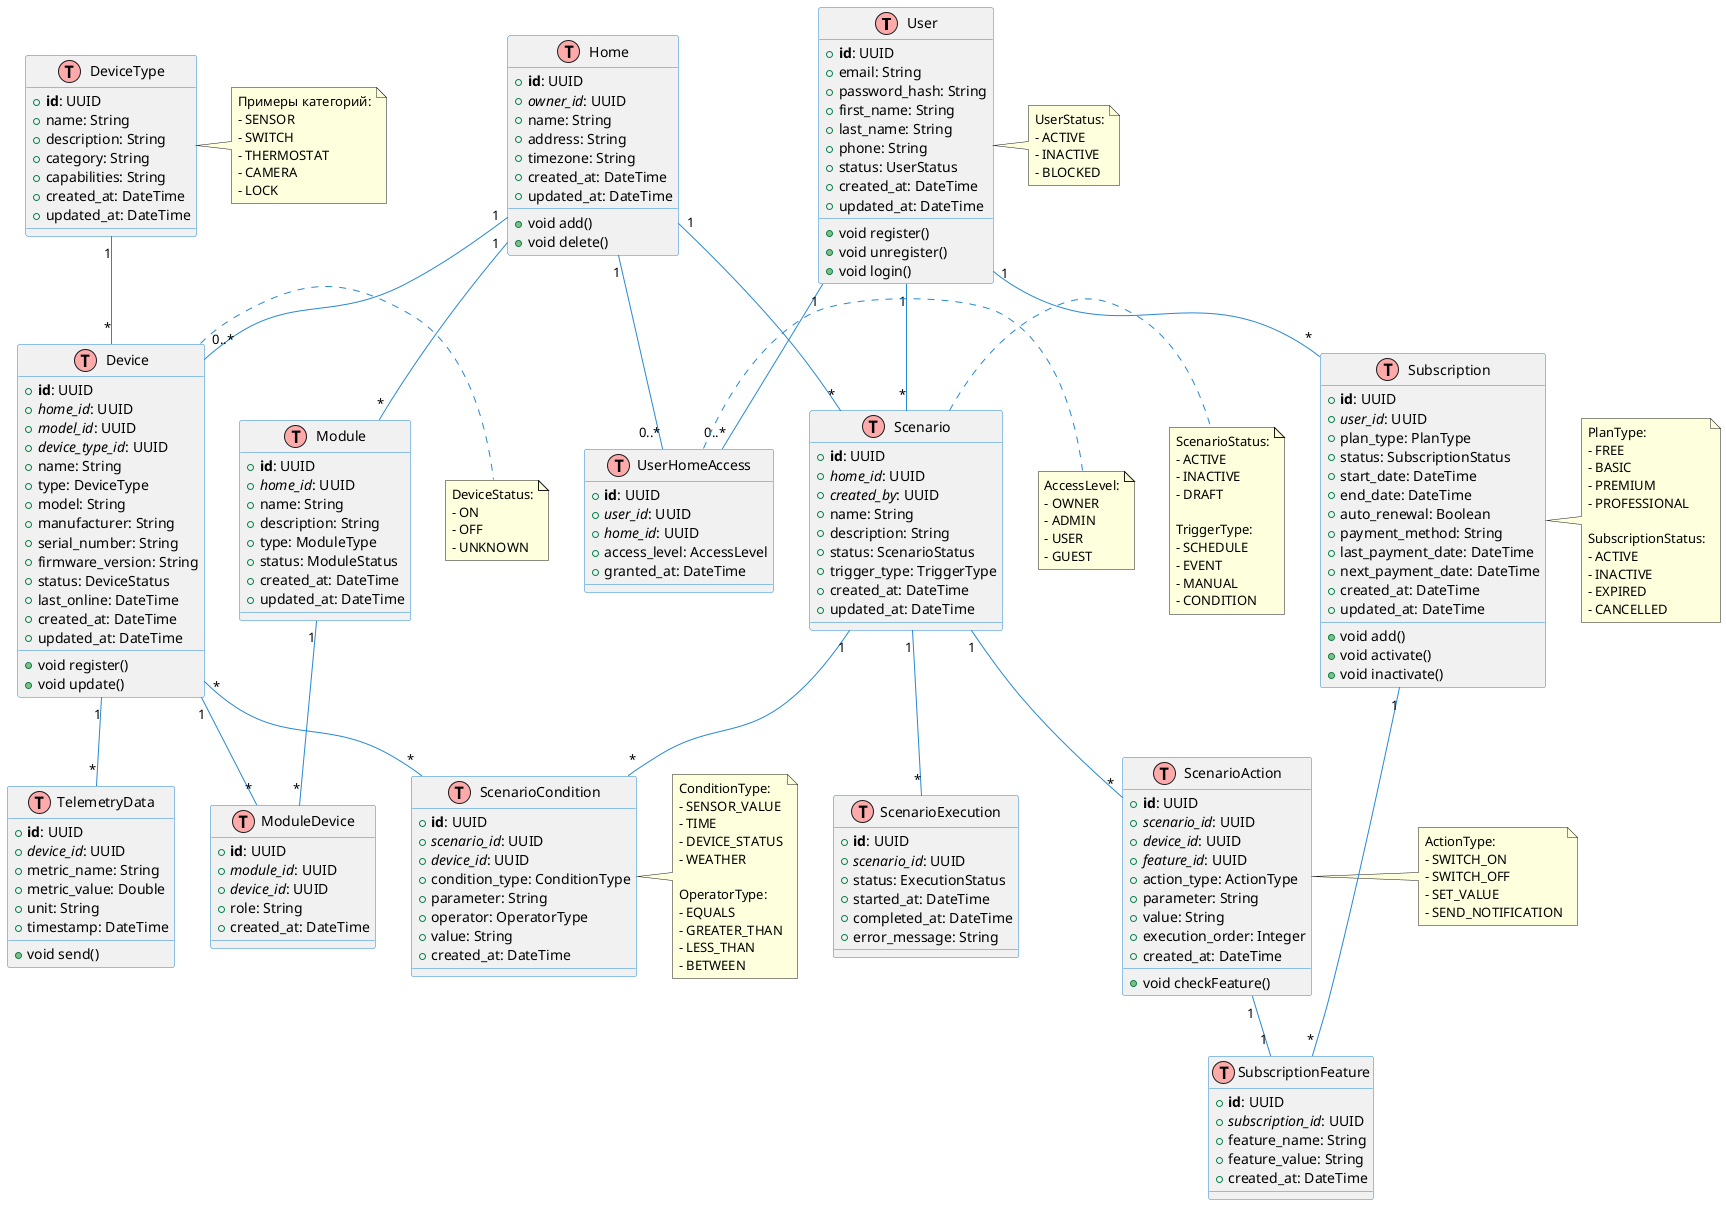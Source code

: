 @startuml ER_Diagram
!define table(x) class x << (T,#FFAAAA) >>
!define primary_key(x) <b>x</b>
!define foreign_key(x) <i>x</i>

hide stereotes

skinparam class {
    ArrowColor #2688d4
    BorderColor #2688d4
}

table(User) {
    +primary_key(id): UUID
    +email: String
    +password_hash: String
    +first_name: String
    +last_name: String
    +phone: String
    +status: UserStatus
    +created_at: DateTime
    +updated_at: DateTime
    +void register()
    +void unregister()
    +void login()
}

table(Home) {
    +primary_key(id): UUID
    +foreign_key(owner_id): UUID
    +name: String
    +address: String
    +timezone: String
    +created_at: DateTime
    +updated_at: DateTime
    +void add()
    +void delete()
}

table(DeviceType) {
    +primary_key(id): UUID
    +name: String
    +description: String
    +category: String
    +capabilities: String
    +created_at: DateTime
    +updated_at: DateTime
}

table(Device) {
    +primary_key(id): UUID
    +foreign_key(home_id): UUID
    +foreign_key(model_id): UUID
    +foreign_key(device_type_id): UUID
    +name: String
    +type: DeviceType
    +model: String
    +manufacturer: String
    +serial_number: String
    +firmware_version: String
    +status: DeviceStatus
    +last_online: DateTime
    +created_at: DateTime
    +updated_at: DateTime
    +void register()
    +void update()
}


table(TelemetryData) {
    +primary_key(id): UUID
    +foreign_key(device_id): UUID
    +metric_name: String
    +metric_value: Double
    +unit: String
    +timestamp: DateTime
    +void send()
}

table(UserHomeAccess) {
    +primary_key(id): UUID
    +foreign_key(user_id): UUID
    +foreign_key(home_id): UUID
    +access_level: AccessLevel
    +granted_at: DateTime
}

table(Scenario) {
    +primary_key(id): UUID
    +foreign_key(home_id): UUID
    +foreign_key(created_by): UUID
    +name: String
    +description: String
    +status: ScenarioStatus
    +trigger_type: TriggerType
    +created_at: DateTime
    +updated_at: DateTime
}

table(ScenarioCondition) {
    +primary_key(id): UUID
    +foreign_key(scenario_id): UUID
    +foreign_key(device_id): UUID
    +condition_type: ConditionType
    +parameter: String
    +operator: OperatorType
    +value: String
    +created_at: DateTime
}

table(ScenarioAction) {
    +primary_key(id): UUID
    +foreign_key(scenario_id): UUID
    +foreign_key(device_id): UUID
    +foreign_key(feature_id): UUID
    +action_type: ActionType
    +parameter: String
    +value: String
    +execution_order: Integer
    +created_at: DateTime
    +void checkFeature()
}

table(ScenarioExecution) {
    +primary_key(id): UUID
    +foreign_key(scenario_id): UUID
    +status: ExecutionStatus
    +started_at: DateTime
    +completed_at: DateTime
    +error_message: String
}

table(Subscription) {
    +primary_key(id): UUID
    +foreign_key(user_id): UUID
    +plan_type: PlanType
    +status: SubscriptionStatus
    +start_date: DateTime
    +end_date: DateTime
    +auto_renewal: Boolean
    +payment_method: String
    +last_payment_date: DateTime
    +next_payment_date: DateTime
    +created_at: DateTime
    +updated_at: DateTime
    +void add()
    +void activate()
    +void inactivate()
}

table(SubscriptionFeature) {
    +primary_key(id): UUID
    +foreign_key(subscription_id): UUID
    +feature_name: String
    +feature_value: String
    +created_at: DateTime
}

table(Module) {
    +primary_key(id): UUID
    +foreign_key(home_id): UUID
    +name: String
    +description: String
    +type: ModuleType
    +status: ModuleStatus
    +created_at: DateTime
    +updated_at: DateTime
}

table(ModuleDevice) {
    +primary_key(id): UUID
    +foreign_key(module_id): UUID
    +foreign_key(device_id): UUID
    +role: String
    +created_at: DateTime
}

' Отношения
User "1" -- "0..*" UserHomeAccess
Home "1" -- "0..*" UserHomeAccess
Home "1" -- "0..*" Device
Device "1" -- "*" TelemetryData
Device "*" -- "*" ScenarioCondition
Scenario "1" -- "*" ScenarioCondition
Scenario "1" -- "*" ScenarioAction
ScenarioAction "1" -- "1" SubscriptionFeature
Scenario "1" -- "*" ScenarioExecution
Home "1" -- "*" Scenario
User "1" -- "*" Scenario
User "1" -- "*" Subscription
Subscription "1" -- "*" SubscriptionFeature
Module "1" -- "*" ModuleDevice
Device "1" -- "*" ModuleDevice
Home "1" -- "*" Module

' Добавляем связи для DeviceType
DeviceType "1" -- "*" Device


note right of Device
  DeviceStatus:
  - ON
  - OFF
  - UNKNOWN
end note


note right of User
  UserStatus:
  - ACTIVE
  - INACTIVE
  - BLOCKED
end note

note right of DeviceType
  Примеры категорий:
  - SENSOR
  - SWITCH
  - THERMOSTAT
  - CAMERA
  - LOCK
end note

note right of UserHomeAccess
  AccessLevel:
  - OWNER
  - ADMIN
  - USER
  - GUEST
end note

note right of Scenario
  ScenarioStatus:
  - ACTIVE
  - INACTIVE
  - DRAFT
  
  TriggerType:
  - SCHEDULE
  - EVENT
  - MANUAL
  - CONDITION
end note

note right of ScenarioCondition
  ConditionType:
  - SENSOR_VALUE
  - TIME
  - DEVICE_STATUS
  - WEATHER
  
  OperatorType:
  - EQUALS
  - GREATER_THAN
  - LESS_THAN
  - BETWEEN
end note

note right of ScenarioAction
  ActionType:
  - SWITCH_ON
  - SWITCH_OFF
  - SET_VALUE
  - SEND_NOTIFICATION
end note

note right of Subscription
  PlanType:
  - FREE
  - BASIC
  - PREMIUM
  - PROFESSIONAL
  
  SubscriptionStatus:
  - ACTIVE
  - INACTIVE
  - EXPIRED
  - CANCELLED
end note

@enduml
